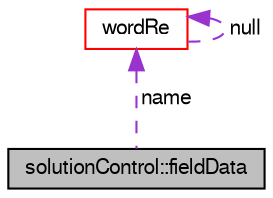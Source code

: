 digraph "solutionControl::fieldData"
{
  bgcolor="transparent";
  edge [fontname="FreeSans",fontsize="10",labelfontname="FreeSans",labelfontsize="10"];
  node [fontname="FreeSans",fontsize="10",shape=record];
  Node1 [label="solutionControl::fieldData",height=0.2,width=0.4,color="black", fillcolor="grey75", style="filled" fontcolor="black"];
  Node2 -> Node1 [dir="back",color="darkorchid3",fontsize="10",style="dashed",label=" name" ,fontname="FreeSans"];
  Node2 [label="wordRe",height=0.2,width=0.4,color="red",URL="$a02796.html",tooltip="A wordRe is a word, but can also have a regular expression for matching words. "];
  Node2 -> Node2 [dir="back",color="darkorchid3",fontsize="10",style="dashed",label=" null" ,fontname="FreeSans"];
}
